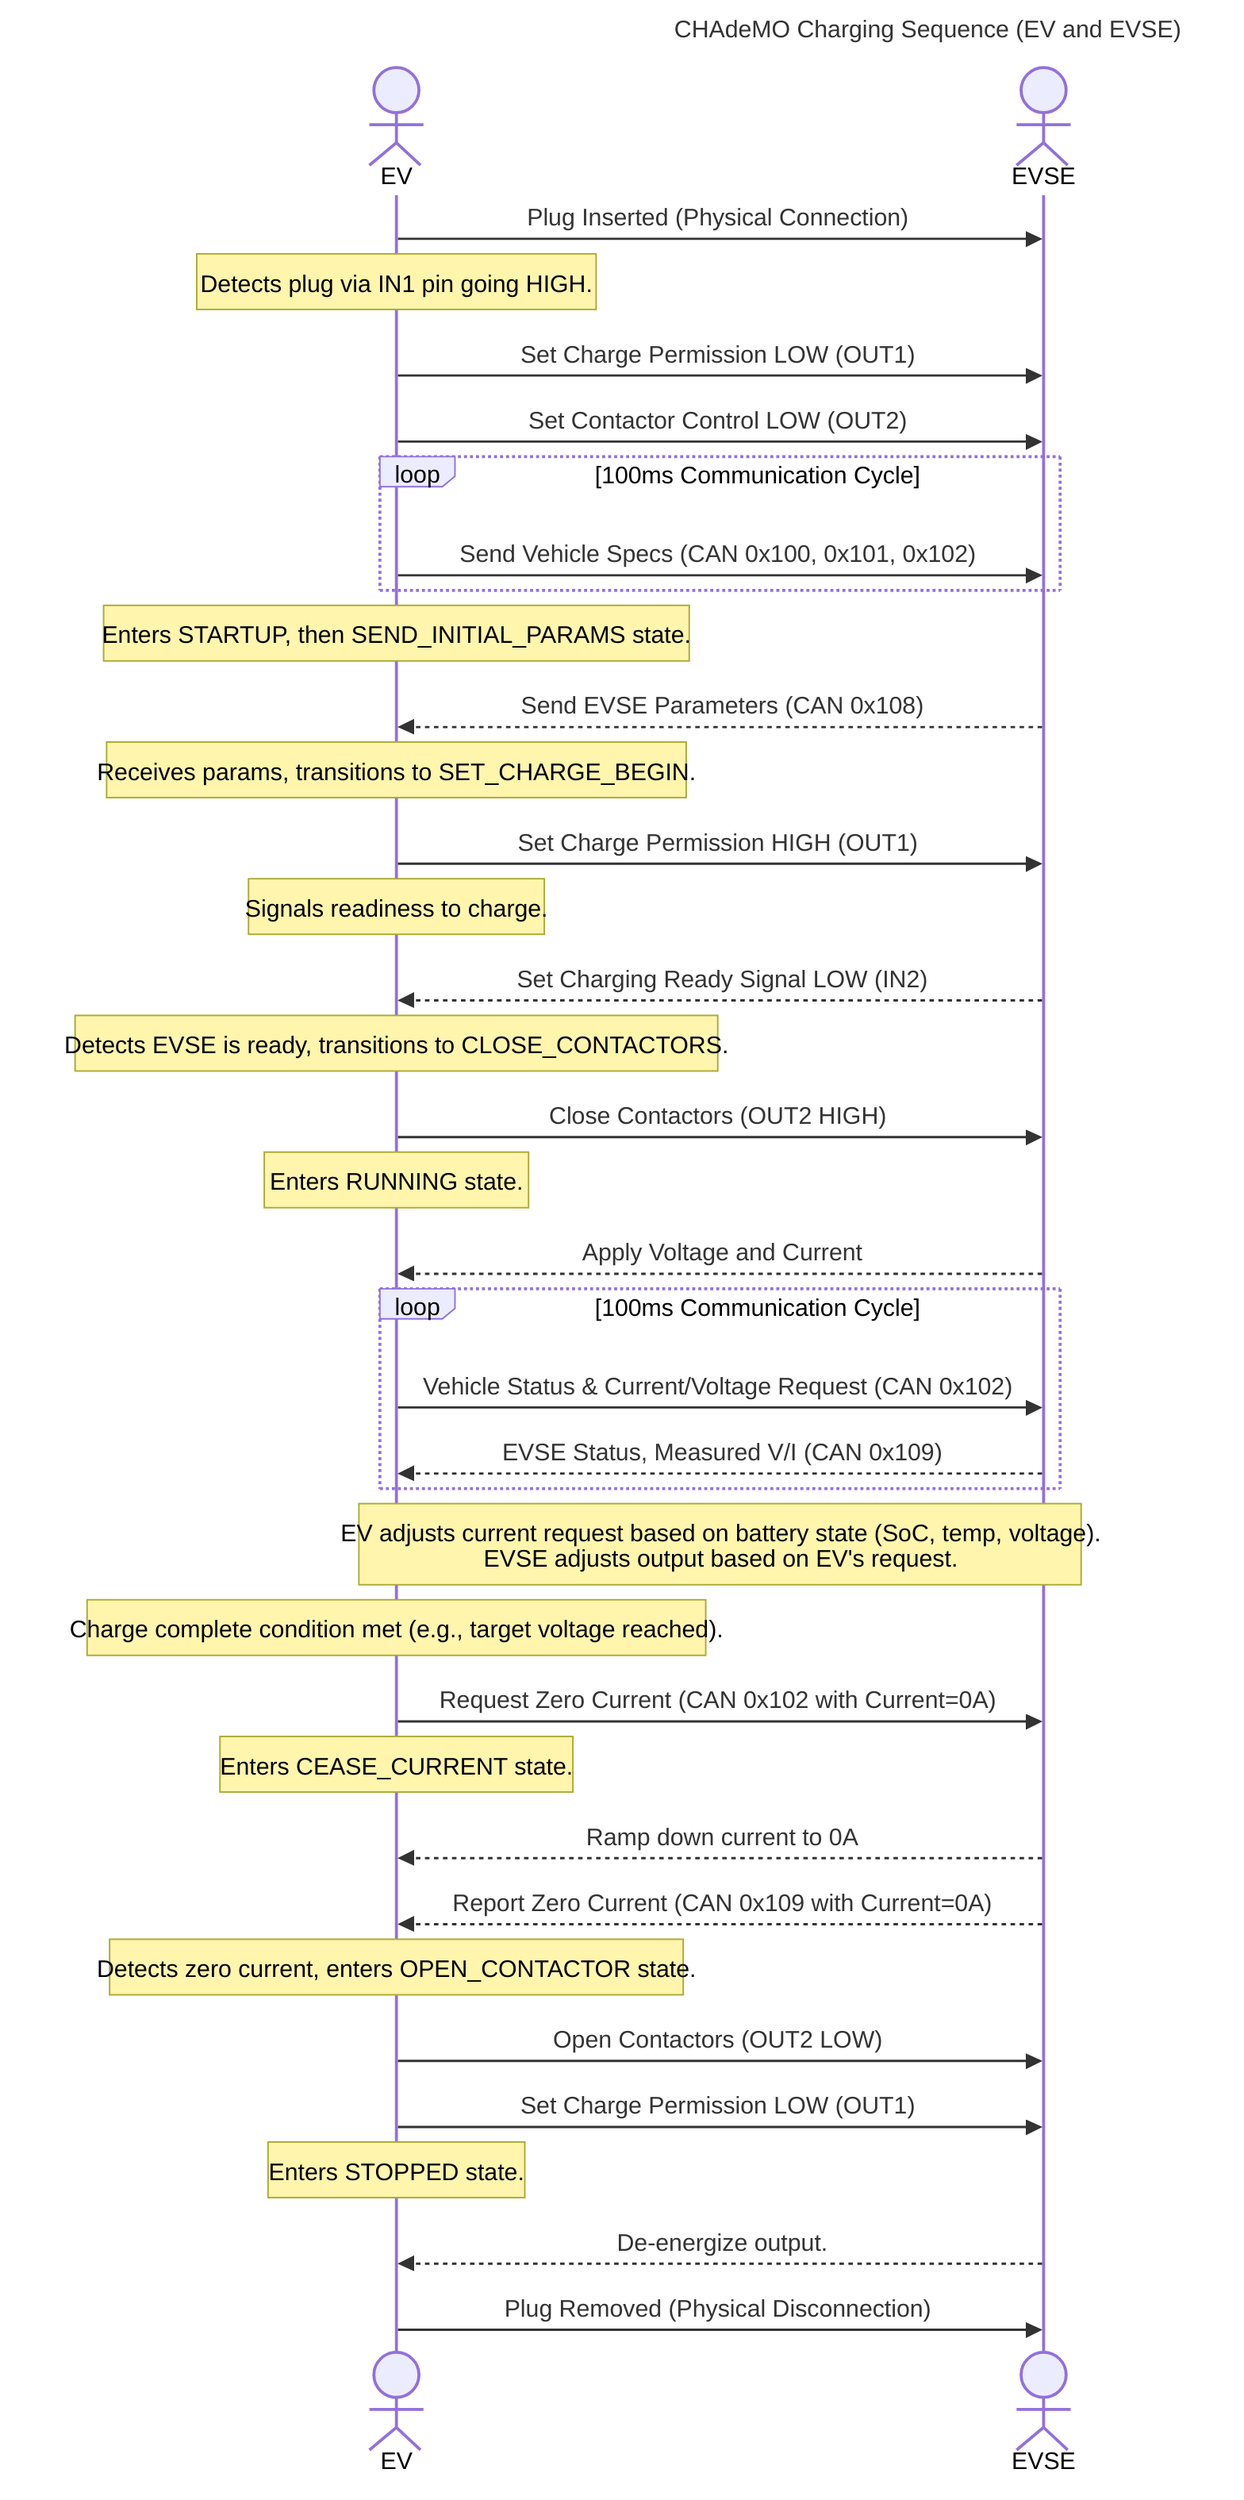 sequenceDiagram
    title: CHAdeMO Charging Sequence (EV and EVSE)
    actor EV
    actor EVSE

    %% 1. Connection and Initialization
    EV->>EVSE: Plug Inserted (Physical Connection)
    Note over EV: Detects plug via IN1 pin going HIGH.
    EV->>EVSE: Set Charge Permission LOW (OUT1)
    EV->>EVSE: Set Contactor Control LOW (OUT2)

    %% 2. Parameter Exchange
    loop 100ms Communication Cycle
        EV->>EVSE: Send Vehicle Specs (CAN 0x100, 0x101, 0x102)
    end
    Note over EV: Enters STARTUP, then SEND_INITIAL_PARAMS state.

    EVSE-->>EV: Send EVSE Parameters (CAN 0x108)
    Note over EV: Receives params, transitions to SET_CHARGE_BEGIN.

    %% 3. Pre-Charge Handshake
    EV->>EVSE: Set Charge Permission HIGH (OUT1)
    Note over EV: Signals readiness to charge.

    EVSE-->>EV: Set Charging Ready Signal LOW (IN2)
    Note over EV: Detects EVSE is ready, transitions to CLOSE_CONTACTORS.

    %% 4. Start Charging
    EV->>EVSE: Close Contactors (OUT2 HIGH)
    Note over EV: Enters RUNNING state.
    EVSE-->>EV: Apply Voltage and Current

    %% 5. Running/Charging State
    loop 100ms Communication Cycle
        EV->>EVSE: Vehicle Status & Current/Voltage Request (CAN 0x102)
        EVSE-->>EV: EVSE Status, Measured V/I (CAN 0x109)
    end
    Note over EV,EVSE: EV adjusts current request based on battery state (SoC, temp, voltage).<br/>EVSE adjusts output based on EV's request.

    %% 6. Normal Shutdown (e.g., Charge Complete)
    Note over EV: Charge complete condition met (e.g., target voltage reached).
    EV->>EVSE: Request Zero Current (CAN 0x102 with Current=0A)
    Note over EV: Enters CEASE_CURRENT state.

    EVSE-->>EV: Ramp down current to 0A
    EVSE-->>EV: Report Zero Current (CAN 0x109 with Current=0A)
    Note over EV: Detects zero current, enters OPEN_CONTACTOR state.

    EV->>EVSE: Open Contactors (OUT2 LOW)
    EV->>EVSE: Set Charge Permission LOW (OUT1)
    Note over EV: Enters STOPPED state.
    EVSE-->>EV: De-energize output.

    EV->>EVSE: Plug Removed (Physical Disconnection)